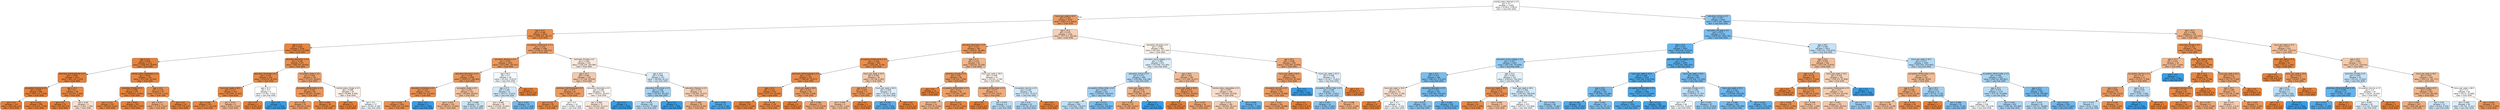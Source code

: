 digraph Tree {
node [shape=box, style="filled, rounded", color="black", fontname=helvetica] ;
edge [fontname=helvetica] ;
0 [label=<marital_status_Married &le; 0.5<br/>gini = 0.5<br/>samples = 11592<br/>value = [5796.0, 5796.0]<br/>class = Less than $50k>, fillcolor="#ffffff"] ;
1 [label=<hours_per_week &le; 42.5<br/>gini = 0.293<br/>samples = 5264<br/>value = [3824.413, 828.0]<br/>class = Over $50k>, fillcolor="#eb9c64"] ;
0 -> 1 [labeldistance=2.5, labelangle=45, headlabel="True"] ;
2 [label=<age &le; 34.5<br/>gini = 0.188<br/>samples = 4019<br/>value = [3096.903, 364.37]<br/>class = Over $50k>, fillcolor="#e89050"] ;
1 -> 2 ;
3 [label=<age &le; 27.5<br/>gini = 0.067<br/>samples = 2339<br/>value = [1897.673, 67.848]<br/>class = Over $50k>, fillcolor="#e68640"] ;
2 -> 3 ;
4 [label=<age &le; 22.5<br/>gini = 0.026<br/>samples = 1712<br/>value = [1409.344, 18.847]<br/>class = Over $50k>, fillcolor="#e5833c"] ;
3 -> 4 ;
5 [label=<workclass_Self-Employed &le; 0.5<br/>gini = 0.006<br/>samples = 1010<br/>value = [837.135, 2.513]<br/>class = Over $50k>, fillcolor="#e5813a"] ;
4 -> 5 ;
6 [label=<occupation_Service &le; 0.5<br/>gini = 0.003<br/>samples = 982<br/>value = [814.712, 1.256]<br/>class = Over $50k>, fillcolor="#e58139"] ;
5 -> 6 ;
7 [label=<gini = 0.0<br/>samples = 723<br/>value = [600.445, 0.0]<br/>class = Over $50k>, fillcolor="#e58139"] ;
6 -> 7 ;
8 [label=<gini = 0.012<br/>samples = 259<br/>value = [214.267, 1.256]<br/>class = Over $50k>, fillcolor="#e5823a"] ;
6 -> 8 ;
9 [label=<age &le; 21.5<br/>gini = 0.1<br/>samples = 28<br/>value = [22.423, 1.256]<br/>class = Over $50k>, fillcolor="#e68844"] ;
5 -> 9 ;
10 [label=<gini = 0.0<br/>samples = 25<br/>value = [20.762, 0.0]<br/>class = Over $50k>, fillcolor="#e58139"] ;
9 -> 10 ;
11 [label=<gini = 0.49<br/>samples = 3<br/>value = [1.661, 1.256]<br/>class = Over $50k>, fillcolor="#f9e0cf"] ;
9 -> 11 ;
12 [label=<marital_status_Separated &le; 0.5<br/>gini = 0.054<br/>samples = 702<br/>value = [572.209, 16.334]<br/>class = Over $50k>, fillcolor="#e6853f"] ;
4 -> 12 ;
13 [label=<workclass_Private &le; 0.5<br/>gini = 0.048<br/>samples = 672<br/>value = [548.955, 13.821]<br/>class = Over $50k>, fillcolor="#e6843e"] ;
12 -> 13 ;
14 [label=<gini = 0.112<br/>samples = 125<br/>value = [99.659, 6.282]<br/>class = Over $50k>, fillcolor="#e78945"] ;
13 -> 14 ;
15 [label=<gini = 0.032<br/>samples = 547<br/>value = [449.296, 7.539]<br/>class = Over $50k>, fillcolor="#e5833c"] ;
13 -> 15 ;
16 [label=<age &le; 24.5<br/>gini = 0.176<br/>samples = 30<br/>value = [23.254, 2.513]<br/>class = Over $50k>, fillcolor="#e88f4e"] ;
12 -> 16 ;
17 [label=<gini = 0.377<br/>samples = 11<br/>value = [7.474, 2.513]<br/>class = Over $50k>, fillcolor="#eeab7c"] ;
16 -> 17 ;
18 [label=<gini = 0.0<br/>samples = 19<br/>value = [15.779, 0.0]<br/>class = Over $50k>, fillcolor="#e58139"] ;
16 -> 18 ;
19 [label=<education_Bachelors &le; 0.5<br/>gini = 0.166<br/>samples = 627<br/>value = [488.329, 49.002]<br/>class = Over $50k>, fillcolor="#e88e4d"] ;
3 -> 19 ;
20 [label=<education_Doctorate &le; 0.5<br/>gini = 0.126<br/>samples = 525<br/>value = [416.076, 30.155]<br/>class = Over $50k>, fillcolor="#e78a47"] ;
19 -> 20 ;
21 [label=<hours_per_week &le; 40.5<br/>gini = 0.117<br/>samples = 520<br/>value = [413.585, 27.642]<br/>class = Over $50k>, fillcolor="#e78946"] ;
20 -> 21 ;
22 [label=<gini = 0.109<br/>samples = 511<br/>value = [407.771, 25.129]<br/>class = Over $50k>, fillcolor="#e78945"] ;
21 -> 22 ;
23 [label=<gini = 0.421<br/>samples = 9<br/>value = [5.813, 2.513]<br/>class = Over $50k>, fillcolor="#f0b78f"] ;
21 -> 23 ;
24 [label=<age &le; 31.5<br/>gini = 0.5<br/>samples = 5<br/>value = [2.491, 2.513]<br/>class = Less than $50k>, fillcolor="#fdfeff"] ;
20 -> 24 ;
25 [label=<gini = 0.0<br/>samples = 3<br/>value = [2.491, 0.0]<br/>class = Over $50k>, fillcolor="#e58139"] ;
24 -> 25 ;
26 [label=<gini = 0.0<br/>samples = 2<br/>value = [0.0, 2.513]<br/>class = Less than $50k>, fillcolor="#399de5"] ;
24 -> 26 ;
27 [label=<occupation_Sales &le; 0.5<br/>gini = 0.328<br/>samples = 102<br/>value = [72.253, 18.847]<br/>class = Over $50k>, fillcolor="#eca26d"] ;
19 -> 27 ;
28 [label=<occupation_White-Collar &le; 0.5<br/>gini = 0.239<br/>samples = 83<br/>value = [62.287, 10.052]<br/>class = Over $50k>, fillcolor="#e99559"] ;
27 -> 28 ;
29 [label=<gini = 0.304<br/>samples = 53<br/>value = [38.203, 8.795]<br/>class = Over $50k>, fillcolor="#eb9e67"] ;
28 -> 29 ;
30 [label=<gini = 0.094<br/>samples = 30<br/>value = [24.084, 1.256]<br/>class = Over $50k>, fillcolor="#e68843"] ;
28 -> 30 ;
31 [label=<marital_status_Single &le; 0.5<br/>gini = 0.498<br/>samples = 19<br/>value = [9.966, 8.795]<br/>class = Over $50k>, fillcolor="#fcf0e8"] ;
27 -> 31 ;
32 [label=<gini = 0.0<br/>samples = 2<br/>value = [1.661, 0.0]<br/>class = Over $50k>, fillcolor="#e58139"] ;
31 -> 32 ;
33 [label=<gini = 0.5<br/>samples = 17<br/>value = [8.305, 8.795]<br/>class = Less than $50k>, fillcolor="#f4fafe"] ;
31 -> 33 ;
34 [label=<occupation_Professional &le; 0.5<br/>gini = 0.318<br/>samples = 1680<br/>value = [1199.23, 296.522]<br/>class = Over $50k>, fillcolor="#eba06a"] ;
2 -> 34 ;
35 [label=<education_Masters &le; 0.5<br/>gini = 0.258<br/>samples = 1445<br/>value = [1072.995, 192.237]<br/>class = Over $50k>, fillcolor="#ea985c"] ;
34 -> 35 ;
36 [label=<education_Bachelors &le; 0.5<br/>gini = 0.238<br/>samples = 1399<br/>value = [1050.572, 168.364]<br/>class = Over $50k>, fillcolor="#e99559"] ;
35 -> 36 ;
37 [label=<education_Doctorate &le; 0.5<br/>gini = 0.197<br/>samples = 1247<br/>value = [956.726, 119.363]<br/>class = Over $50k>, fillcolor="#e89152"] ;
36 -> 37 ;
38 [label=<gini = 0.192<br/>samples = 1244<br/>value = [956.726, 115.593]<br/>class = Over $50k>, fillcolor="#e89051"] ;
37 -> 38 ;
39 [label=<gini = -0.0<br/>samples = 3<br/>value = [0.0, 3.769]<br/>class = Less than $50k>, fillcolor="#399de5"] ;
37 -> 39 ;
40 [label=<occupation_Sales &le; 0.5<br/>gini = 0.451<br/>samples = 152<br/>value = [93.846, 49.002]<br/>class = Over $50k>, fillcolor="#f3c3a0"] ;
36 -> 40 ;
41 [label=<gini = 0.425<br/>samples = 133<br/>value = [85.541, 37.693]<br/>class = Over $50k>, fillcolor="#f0b990"] ;
40 -> 41 ;
42 [label=<gini = 0.488<br/>samples = 19<br/>value = [8.305, 11.308]<br/>class = Less than $50k>, fillcolor="#cae5f8"] ;
40 -> 42 ;
43 [label=<age &le; 60.5<br/>gini = 0.5<br/>samples = 46<br/>value = [22.423, 23.873]<br/>class = Less than $50k>, fillcolor="#f3f9fd"] ;
35 -> 43 ;
44 [label=<age &le; 47.5<br/>gini = 0.491<br/>samples = 41<br/>value = [18.271, 23.873]<br/>class = Less than $50k>, fillcolor="#d1e8f9"] ;
43 -> 44 ;
45 [label=<gini = 0.496<br/>samples = 28<br/>value = [14.949, 12.564]<br/>class = Over $50k>, fillcolor="#fbebdf"] ;
44 -> 45 ;
46 [label=<gini = 0.351<br/>samples = 13<br/>value = [3.322, 11.308]<br/>class = Less than $50k>, fillcolor="#73baed"] ;
44 -> 46 ;
47 [label=<gini = 0.0<br/>samples = 5<br/>value = [4.152, 0.0]<br/>class = Over $50k>, fillcolor="#e58139"] ;
43 -> 47 ;
48 [label=<workclass_Private &le; 0.5<br/>gini = 0.495<br/>samples = 235<br/>value = [126.235, 104.285]<br/>class = Over $50k>, fillcolor="#fae9dd"] ;
34 -> 48 ;
49 [label=<age &le; 42.5<br/>gini = 0.462<br/>samples = 128<br/>value = [77.236, 43.976]<br/>class = Over $50k>, fillcolor="#f4c9aa"] ;
48 -> 49 ;
50 [label=<workclass_Self-Employed &le; 0.5<br/>gini = 0.275<br/>samples = 52<br/>value = [38.203, 7.539]<br/>class = Over $50k>, fillcolor="#ea9a60"] ;
49 -> 50 ;
51 [label=<gini = 0.131<br/>samples = 42<br/>value = [33.22, 2.513]<br/>class = Over $50k>, fillcolor="#e78b48"] ;
50 -> 51 ;
52 [label=<gini = 0.5<br/>samples = 10<br/>value = [4.983, 5.026]<br/>class = Less than $50k>, fillcolor="#fdfeff"] ;
50 -> 52 ;
53 [label=<education_Doctorate &le; 0.5<br/>gini = 0.499<br/>samples = 76<br/>value = [39.033, 36.437]<br/>class = Over $50k>, fillcolor="#fdf7f2"] ;
49 -> 53 ;
54 [label=<gini = 0.494<br/>samples = 72<br/>value = [39.033, 31.411]<br/>class = Over $50k>, fillcolor="#fae6d8"] ;
53 -> 54 ;
55 [label=<gini = 0.0<br/>samples = 4<br/>value = [0.0, 5.026]<br/>class = Less than $50k>, fillcolor="#399de5"] ;
53 -> 55 ;
56 [label=<age &le; 45.5<br/>gini = 0.495<br/>samples = 107<br/>value = [48.999, 60.31]<br/>class = Less than $50k>, fillcolor="#daedfa"] ;
48 -> 56 ;
57 [label=<education_Prof-school &le; 0.5<br/>gini = 0.458<br/>samples = 66<br/>value = [24.915, 45.232]<br/>class = Less than $50k>, fillcolor="#a6d3f3"] ;
56 -> 57 ;
58 [label=<gini = 0.479<br/>samples = 60<br/>value = [24.915, 37.693]<br/>class = Less than $50k>, fillcolor="#bcdef6"] ;
57 -> 58 ;
59 [label=<gini = 0.0<br/>samples = 6<br/>value = [0.0, 7.539]<br/>class = Less than $50k>, fillcolor="#399de5"] ;
57 -> 59 ;
60 [label=<education_Masters &le; 0.5<br/>gini = 0.474<br/>samples = 41<br/>value = [24.084, 15.077]<br/>class = Over $50k>, fillcolor="#f5d0b5"] ;
56 -> 60 ;
61 [label=<gini = 0.398<br/>samples = 35<br/>value = [23.254, 8.795]<br/>class = Over $50k>, fillcolor="#efb184"] ;
60 -> 61 ;
62 [label=<gini = 0.206<br/>samples = 6<br/>value = [0.83, 6.282]<br/>class = Less than $50k>, fillcolor="#53aae8"] ;
60 -> 62 ;
63 [label=<age &le; 29.5<br/>gini = 0.475<br/>samples = 1245<br/>value = [727.511, 463.63]<br/>class = Over $50k>, fillcolor="#f6d1b7"] ;
1 -> 63 ;
64 [label=<education_Bachelors &le; 0.5<br/>gini = 0.251<br/>samples = 362<br/>value = [269.91, 46.489]<br/>class = Over $50k>, fillcolor="#e9975b"] ;
63 -> 64 ;
65 [label=<occupation_Professional &le; 0.5<br/>gini = 0.168<br/>samples = 269<br/>value = [209.284, 21.36]<br/>class = Over $50k>, fillcolor="#e88e4d"] ;
64 -> 65 ;
66 [label=<workclass_Self-Employed &le; 0.5<br/>gini = 0.131<br/>samples = 251<br/>value = [198.487, 15.077]<br/>class = Over $50k>, fillcolor="#e78b48"] ;
65 -> 66 ;
67 [label=<age &le; 23.5<br/>gini = 0.101<br/>samples = 222<br/>value = [177.725, 10.052]<br/>class = Over $50k>, fillcolor="#e68844"] ;
66 -> 67 ;
68 [label=<gini = 0.032<br/>samples = 92<br/>value = [75.575, 1.256]<br/>class = Over $50k>, fillcolor="#e5833c"] ;
67 -> 68 ;
69 [label=<gini = 0.146<br/>samples = 130<br/>value = [102.15, 8.795]<br/>class = Over $50k>, fillcolor="#e78c4a"] ;
67 -> 69 ;
70 [label=<hours_per_week &le; 49.0<br/>gini = 0.314<br/>samples = 29<br/>value = [20.762, 5.026]<br/>class = Over $50k>, fillcolor="#eba069"] ;
66 -> 70 ;
71 [label=<gini = 0.0<br/>samples = 6<br/>value = [4.983, 0.0]<br/>class = Over $50k>, fillcolor="#e58139"] ;
70 -> 71 ;
72 [label=<gini = 0.366<br/>samples = 23<br/>value = [15.779, 5.026]<br/>class = Over $50k>, fillcolor="#eda978"] ;
70 -> 72 ;
73 [label=<hours_per_week &le; 54.5<br/>gini = 0.465<br/>samples = 18<br/>value = [10.796, 6.282]<br/>class = Over $50k>, fillcolor="#f4caac"] ;
65 -> 73 ;
74 [label=<age &le; 25.5<br/>gini = 0.267<br/>samples = 9<br/>value = [6.644, 1.256]<br/>class = Over $50k>, fillcolor="#ea995e"] ;
73 -> 74 ;
75 [label=<gini = 0.446<br/>samples = 4<br/>value = [2.491, 1.256]<br/>class = Over $50k>, fillcolor="#f2c19d"] ;
74 -> 75 ;
76 [label=<gini = 0.0<br/>samples = 5<br/>value = [4.152, 0.0]<br/>class = Over $50k>, fillcolor="#e58139"] ;
74 -> 76 ;
77 [label=<hours_per_week &le; 65.0<br/>gini = 0.495<br/>samples = 9<br/>value = [4.152, 5.026]<br/>class = Less than $50k>, fillcolor="#ddeefa"] ;
73 -> 77 ;
78 [label=<gini = 0.243<br/>samples = 5<br/>value = [0.83, 5.026]<br/>class = Less than $50k>, fillcolor="#5aade9"] ;
77 -> 78 ;
79 [label=<gini = -0.0<br/>samples = 4<br/>value = [3.322, 0.0]<br/>class = Over $50k>, fillcolor="#e58139"] ;
77 -> 79 ;
80 [label=<age &le; 27.5<br/>gini = 0.414<br/>samples = 93<br/>value = [60.626, 25.129]<br/>class = Over $50k>, fillcolor="#f0b58b"] ;
64 -> 80 ;
81 [label=<workclass_Private &le; 0.5<br/>gini = 0.26<br/>samples = 56<br/>value = [41.525, 7.539]<br/>class = Over $50k>, fillcolor="#ea985d"] ;
80 -> 81 ;
82 [label=<gini = 0.0<br/>samples = 12<br/>value = [9.966, 0.0]<br/>class = Over $50k>, fillcolor="#e58139"] ;
81 -> 82 ;
83 [label=<occupation_White-Collar &le; 0.5<br/>gini = 0.311<br/>samples = 44<br/>value = [31.559, 7.539]<br/>class = Over $50k>, fillcolor="#eb9f68"] ;
81 -> 83 ;
84 [label=<gini = 0.407<br/>samples = 24<br/>value = [15.779, 6.282]<br/>class = Over $50k>, fillcolor="#efb388"] ;
83 -> 84 ;
85 [label=<gini = 0.137<br/>samples = 20<br/>value = [15.779, 1.256]<br/>class = Over $50k>, fillcolor="#e78b49"] ;
83 -> 85 ;
86 [label=<hours_per_week &le; 49.0<br/>gini = 0.499<br/>samples = 37<br/>value = [19.101, 17.59]<br/>class = Over $50k>, fillcolor="#fdf5ef"] ;
80 -> 86 ;
87 [label=<occupation_White-Collar &le; 0.5<br/>gini = 0.377<br/>samples = 11<br/>value = [7.474, 2.513]<br/>class = Over $50k>, fillcolor="#eeab7c"] ;
86 -> 87 ;
88 [label=<gini = 0.0<br/>samples = 7<br/>value = [5.813, 0.0]<br/>class = Over $50k>, fillcolor="#e58139"] ;
87 -> 88 ;
89 [label=<gini = 0.479<br/>samples = 4<br/>value = [1.661, 2.513]<br/>class = Less than $50k>, fillcolor="#bcdef6"] ;
87 -> 89 ;
90 [label=<occupation_Service &le; 0.5<br/>gini = 0.492<br/>samples = 26<br/>value = [11.627, 15.077]<br/>class = Less than $50k>, fillcolor="#d2e9f9"] ;
86 -> 90 ;
91 [label=<gini = 0.47<br/>samples = 23<br/>value = [9.135, 15.077]<br/>class = Less than $50k>, fillcolor="#b1d8f5"] ;
90 -> 91 ;
92 [label=<gini = 0.0<br/>samples = 3<br/>value = [2.491, 0.0]<br/>class = Over $50k>, fillcolor="#e58139"] ;
90 -> 92 ;
93 [label=<education_HS-grad &le; 0.5<br/>gini = 0.499<br/>samples = 883<br/>value = [457.601, 417.141]<br/>class = Over $50k>, fillcolor="#fdf4ed"] ;
63 -> 93 ;
94 [label=<education_Some-college &le; 0.5<br/>gini = 0.496<br/>samples = 674<br/>value = [313.095, 373.165]<br/>class = Less than $50k>, fillcolor="#dfeffb"] ;
93 -> 94 ;
95 [label=<education_School &le; 0.5<br/>gini = 0.471<br/>samples = 490<br/>value = [195.996, 319.138]<br/>class = Less than $50k>, fillcolor="#b3d9f5"] ;
94 -> 95 ;
96 [label=<occupation_White-Collar &le; 0.5<br/>gini = 0.454<br/>samples = 441<br/>value = [163.607, 306.574]<br/>class = Less than $50k>, fillcolor="#a3d1f3"] ;
95 -> 96 ;
97 [label=<gini = 0.482<br/>samples = 290<br/>value = [122.082, 179.672]<br/>class = Less than $50k>, fillcolor="#c0e0f7"] ;
96 -> 97 ;
98 [label=<gini = 0.372<br/>samples = 151<br/>value = [41.525, 126.901]<br/>class = Less than $50k>, fillcolor="#7abdee"] ;
96 -> 98 ;
99 [label=<hours_per_week &le; 75.5<br/>gini = 0.403<br/>samples = 49<br/>value = [32.389, 12.564]<br/>class = Over $50k>, fillcolor="#efb286"] ;
95 -> 99 ;
100 [label=<gini = 0.361<br/>samples = 47<br/>value = [32.389, 10.052]<br/>class = Over $50k>, fillcolor="#eda876"] ;
99 -> 100 ;
101 [label=<gini = 0.0<br/>samples = 2<br/>value = [0.0, 2.513]<br/>class = Less than $50k>, fillcolor="#399de5"] ;
99 -> 101 ;
102 [label=<age &le; 38.5<br/>gini = 0.432<br/>samples = 184<br/>value = [117.099, 54.027]<br/>class = Over $50k>, fillcolor="#f1bb94"] ;
94 -> 102 ;
103 [label=<hours_per_week &le; 49.0<br/>gini = 0.257<br/>samples = 76<br/>value = [56.473, 10.052]<br/>class = Over $50k>, fillcolor="#ea975c"] ;
102 -> 103 ;
104 [label=<gini = 0.0<br/>samples = 26<br/>value = [21.593, 0.0]<br/>class = Over $50k>, fillcolor="#e58139"] ;
103 -> 104 ;
105 [label=<gini = 0.347<br/>samples = 50<br/>value = [34.881, 10.052]<br/>class = Over $50k>, fillcolor="#eca572"] ;
103 -> 105 ;
106 [label=<marital_status_Separated &le; 0.5<br/>gini = 0.487<br/>samples = 108<br/>value = [60.626, 43.976]<br/>class = Over $50k>, fillcolor="#f8dcc9"] ;
102 -> 106 ;
107 [label=<gini = 0.472<br/>samples = 100<br/>value = [58.965, 36.437]<br/>class = Over $50k>, fillcolor="#f5cfb3"] ;
106 -> 107 ;
108 [label=<gini = 0.296<br/>samples = 8<br/>value = [1.661, 7.539]<br/>class = Less than $50k>, fillcolor="#65b3eb"] ;
106 -> 108 ;
109 [label=<age &le; 56.5<br/>gini = 0.358<br/>samples = 209<br/>value = [144.506, 43.976]<br/>class = Over $50k>, fillcolor="#eda775"] ;
93 -> 109 ;
110 [label=<hours_per_week &le; 94.5<br/>gini = 0.302<br/>samples = 184<br/>value = [132.879, 30.155]<br/>class = Over $50k>, fillcolor="#eb9e66"] ;
109 -> 110 ;
111 [label=<occupation_Service &le; 0.5<br/>gini = 0.293<br/>samples = 183<br/>value = [132.879, 28.898]<br/>class = Over $50k>, fillcolor="#eb9c64"] ;
110 -> 111 ;
112 [label=<gini = 0.322<br/>samples = 161<br/>value = [114.608, 28.898]<br/>class = Over $50k>, fillcolor="#eca16b"] ;
111 -> 112 ;
113 [label=<gini = 0.0<br/>samples = 22<br/>value = [18.271, 0.0]<br/>class = Over $50k>, fillcolor="#e58139"] ;
111 -> 113 ;
114 [label=<gini = 0.0<br/>samples = 1<br/>value = [0.0, 1.256]<br/>class = Less than $50k>, fillcolor="#399de5"] ;
110 -> 114 ;
115 [label=<hours_per_week &le; 62.5<br/>gini = 0.496<br/>samples = 25<br/>value = [11.627, 13.821]<br/>class = Less than $50k>, fillcolor="#e0effb"] ;
109 -> 115 ;
116 [label=<occupation_White-Collar &le; 0.5<br/>gini = 0.469<br/>samples = 21<br/>value = [8.305, 13.821]<br/>class = Less than $50k>, fillcolor="#b0d8f5"] ;
115 -> 116 ;
117 [label=<gini = 0.407<br/>samples = 16<br/>value = [4.983, 12.564]<br/>class = Less than $50k>, fillcolor="#88c4ef"] ;
116 -> 117 ;
118 [label=<gini = 0.398<br/>samples = 5<br/>value = [3.322, 1.256]<br/>class = Over $50k>, fillcolor="#efb184"] ;
116 -> 118 ;
119 [label=<gini = 0.0<br/>samples = 4<br/>value = [3.322, 0.0]<br/>class = Over $50k>, fillcolor="#e58139"] ;
115 -> 119 ;
120 [label=<education_School &le; 0.5<br/>gini = 0.407<br/>samples = 6328<br/>value = [1971.587, 4968.0]<br/>class = Less than $50k>, fillcolor="#88c4ef"] ;
0 -> 120 [labeldistance=2.5, labelangle=-45, headlabel="False"] ;
121 [label=<education_HS-grad &le; 0.5<br/>gini = 0.375<br/>samples = 5778<br/>value = [1609.492, 4824.765]<br/>class = Less than $50k>, fillcolor="#7bbeee"] ;
120 -> 121 ;
122 [label=<age &le; 35.5<br/>gini = 0.297<br/>samples = 3955<br/>value = [826.339, 3719.09]<br/>class = Less than $50k>, fillcolor="#65b3eb"] ;
121 -> 122 ;
123 [label=<education_Some-college &le; 0.5<br/>gini = 0.431<br/>samples = 1021<br/>value = [347.145, 757.639]<br/>class = Less than $50k>, fillcolor="#94caf1"] ;
122 -> 123 ;
124 [label=<age &le; 25.5<br/>gini = 0.372<br/>samples = 684<br/>value = [188.522, 574.197]<br/>class = Less than $50k>, fillcolor="#7abdee"] ;
123 -> 124 ;
125 [label=<hours_per_week &le; 34.0<br/>gini = 0.49<br/>samples = 42<br/>value = [23.254, 17.59]<br/>class = Over $50k>, fillcolor="#f9e0cf"] ;
124 -> 125 ;
126 [label=<gini = 0.0<br/>samples = 8<br/>value = [6.644, 0.0]<br/>class = Over $50k>, fillcolor="#e58139"] ;
125 -> 126 ;
127 [label=<gini = 0.5<br/>samples = 34<br/>value = [16.61, 17.59]<br/>class = Less than $50k>, fillcolor="#f4fafe"] ;
125 -> 127 ;
128 [label=<education_Bachelors &le; 0.5<br/>gini = 0.353<br/>samples = 642<br/>value = [165.268, 556.607]<br/>class = Less than $50k>, fillcolor="#74baed"] ;
124 -> 128 ;
129 [label=<gini = 0.415<br/>samples = 287<br/>value = [92.185, 221.135]<br/>class = Less than $50k>, fillcolor="#8cc6f0"] ;
128 -> 129 ;
130 [label=<gini = 0.294<br/>samples = 355<br/>value = [73.083, 335.472]<br/>class = Less than $50k>, fillcolor="#64b2eb"] ;
128 -> 130 ;
131 [label=<age &le; 23.5<br/>gini = 0.497<br/>samples = 337<br/>value = [158.624, 183.442]<br/>class = Less than $50k>, fillcolor="#e4f2fb"] ;
123 -> 131 ;
132 [label=<hours_per_week &le; 46.5<br/>gini = 0.213<br/>samples = 24<br/>value = [18.271, 2.513]<br/>class = Over $50k>, fillcolor="#e99254"] ;
131 -> 132 ;
133 [label=<gini = 0.137<br/>samples = 20<br/>value = [15.779, 1.256]<br/>class = Over $50k>, fillcolor="#e78b49"] ;
132 -> 133 ;
134 [label=<gini = 0.446<br/>samples = 4<br/>value = [2.491, 1.256]<br/>class = Over $50k>, fillcolor="#f2c19d"] ;
132 -> 134 ;
135 [label=<hours_per_week &le; 49.0<br/>gini = 0.492<br/>samples = 313<br/>value = [140.353, 180.929]<br/>class = Less than $50k>, fillcolor="#d3e9f9"] ;
131 -> 135 ;
136 [label=<gini = 0.5<br/>samples = 215<br/>value = [105.472, 110.568]<br/>class = Less than $50k>, fillcolor="#f6fafe"] ;
135 -> 136 ;
137 [label=<gini = 0.443<br/>samples = 98<br/>value = [34.881, 70.361]<br/>class = Less than $50k>, fillcolor="#9bcef2"] ;
135 -> 137 ;
138 [label=<education_Some-college &le; 0.5<br/>gini = 0.24<br/>samples = 2934<br/>value = [479.194, 2961.451]<br/>class = Less than $50k>, fillcolor="#59ade9"] ;
122 -> 138 ;
139 [label=<hours_per_week &le; 31.0<br/>gini = 0.188<br/>samples = 2103<br/>value = [263.266, 2244.018]<br/>class = Less than $50k>, fillcolor="#50a8e8"] ;
138 -> 139 ;
140 [label=<age &le; 44.5<br/>gini = 0.359<br/>samples = 155<br/>value = [40.694, 133.184]<br/>class = Less than $50k>, fillcolor="#75bbed"] ;
139 -> 140 ;
141 [label=<gini = 0.192<br/>samples = 39<br/>value = [4.983, 41.463]<br/>class = Less than $50k>, fillcolor="#51a9e8"] ;
140 -> 141 ;
142 [label=<gini = 0.403<br/>samples = 116<br/>value = [35.711, 91.721]<br/>class = Less than $50k>, fillcolor="#86c3ef"] ;
140 -> 142 ;
143 [label=<occupation_White-Collar &le; 0.5<br/>gini = 0.173<br/>samples = 1948<br/>value = [222.572, 2110.835]<br/>class = Less than $50k>, fillcolor="#4ea7e8"] ;
139 -> 143 ;
144 [label=<gini = 0.205<br/>samples = 1253<br/>value = [171.912, 1314.246]<br/>class = Less than $50k>, fillcolor="#53aae8"] ;
143 -> 144 ;
145 [label=<gini = 0.112<br/>samples = 695<br/>value = [50.66, 796.589]<br/>class = Less than $50k>, fillcolor="#46a3e7"] ;
143 -> 145 ;
146 [label=<hours_per_week &le; 35.5<br/>gini = 0.356<br/>samples = 831<br/>value = [215.928, 717.432]<br/>class = Less than $50k>, fillcolor="#75baed"] ;
138 -> 146 ;
147 [label=<workclass_Private &le; 0.5<br/>gini = 0.481<br/>samples = 93<br/>value = [39.033, 57.797]<br/>class = Less than $50k>, fillcolor="#bfdff7"] ;
146 -> 147 ;
148 [label=<gini = 0.5<br/>samples = 46<br/>value = [22.423, 23.873]<br/>class = Less than $50k>, fillcolor="#f3f9fd"] ;
147 -> 148 ;
149 [label=<gini = 0.441<br/>samples = 47<br/>value = [16.61, 33.924]<br/>class = Less than $50k>, fillcolor="#9acdf2"] ;
147 -> 149 ;
150 [label=<hours_per_week &le; 43.5<br/>gini = 0.333<br/>samples = 738<br/>value = [176.895, 659.636]<br/>class = Less than $50k>, fillcolor="#6eb7ec"] ;
146 -> 150 ;
151 [label=<gini = 0.366<br/>samples = 401<br/>value = [107.964, 340.498]<br/>class = Less than $50k>, fillcolor="#78bced"] ;
150 -> 151 ;
152 [label=<gini = 0.292<br/>samples = 337<br/>value = [68.931, 319.138]<br/>class = Less than $50k>, fillcolor="#64b2eb"] ;
150 -> 152 ;
153 [label=<age &le; 29.5<br/>gini = 0.485<br/>samples = 1823<br/>value = [783.153, 1105.675]<br/>class = Less than $50k>, fillcolor="#c5e2f7"] ;
121 -> 153 ;
154 [label=<age &le; 24.5<br/>gini = 0.439<br/>samples = 240<br/>value = [151.149, 72.874]<br/>class = Over $50k>, fillcolor="#f2be98"] ;
153 -> 154 ;
155 [label=<age &le; 21.5<br/>gini = 0.179<br/>samples = 59<br/>value = [45.677, 5.026]<br/>class = Over $50k>, fillcolor="#e88f4f"] ;
154 -> 155 ;
156 [label=<gini = 0.0<br/>samples = 18<br/>value = [14.949, 0.0]<br/>class = Over $50k>, fillcolor="#e58139"] ;
155 -> 156 ;
157 [label=<occupation_Service &le; 0.5<br/>gini = 0.242<br/>samples = 41<br/>value = [30.728, 5.026]<br/>class = Over $50k>, fillcolor="#e99659"] ;
155 -> 157 ;
158 [label=<gini = 0.208<br/>samples = 37<br/>value = [28.237, 3.769]<br/>class = Over $50k>, fillcolor="#e89253"] ;
157 -> 158 ;
159 [label=<gini = 0.446<br/>samples = 4<br/>value = [2.491, 1.256]<br/>class = Over $50k>, fillcolor="#f2c19d"] ;
157 -> 159 ;
160 [label=<hours_per_week &le; 76.0<br/>gini = 0.476<br/>samples = 181<br/>value = [105.472, 67.848]<br/>class = Over $50k>, fillcolor="#f6d2b8"] ;
154 -> 160 ;
161 [label=<occupation_Professional &le; 0.5<br/>gini = 0.47<br/>samples = 178<br/>value = [105.472, 64.079]<br/>class = Over $50k>, fillcolor="#f5ceb1"] ;
160 -> 161 ;
162 [label=<gini = 0.463<br/>samples = 171<br/>value = [102.981, 59.053]<br/>class = Over $50k>, fillcolor="#f4c9ab"] ;
161 -> 162 ;
163 [label=<gini = 0.443<br/>samples = 7<br/>value = [2.491, 5.026]<br/>class = Less than $50k>, fillcolor="#9bcef2"] ;
161 -> 163 ;
164 [label=<gini = 0.0<br/>samples = 3<br/>value = [0.0, 3.769]<br/>class = Less than $50k>, fillcolor="#399de5"] ;
160 -> 164 ;
165 [label=<hours_per_week &le; 34.5<br/>gini = 0.471<br/>samples = 1583<br/>value = [632.004, 1032.801]<br/>class = Less than $50k>, fillcolor="#b2d9f5"] ;
153 -> 165 ;
166 [label=<occupation_White-Collar &le; 0.5<br/>gini = 0.433<br/>samples = 132<br/>value = [83.88, 38.95]<br/>class = Over $50k>, fillcolor="#f1bc95"] ;
165 -> 166 ;
167 [label=<age &le; 57.5<br/>gini = 0.346<br/>samples = 107<br/>value = [74.744, 21.36]<br/>class = Over $50k>, fillcolor="#eca572"] ;
166 -> 167 ;
168 [label=<gini = 0.439<br/>samples = 58<br/>value = [36.542, 17.59]<br/>class = Over $50k>, fillcolor="#f2be98"] ;
167 -> 168 ;
169 [label=<gini = 0.163<br/>samples = 49<br/>value = [38.203, 3.769]<br/>class = Over $50k>, fillcolor="#e88d4d"] ;
167 -> 169 ;
170 [label=<age &le; 39.5<br/>gini = 0.45<br/>samples = 25<br/>value = [9.135, 17.59]<br/>class = Less than $50k>, fillcolor="#a0d0f3"] ;
166 -> 170 ;
171 [label=<gini = 0.0<br/>samples = 3<br/>value = [2.491, 0.0]<br/>class = Over $50k>, fillcolor="#e58139"] ;
170 -> 171 ;
172 [label=<gini = 0.398<br/>samples = 22<br/>value = [6.644, 17.59]<br/>class = Less than $50k>, fillcolor="#84c2ef"] ;
170 -> 172 ;
173 [label=<occupation_White-Collar &le; 0.5<br/>gini = 0.458<br/>samples = 1451<br/>value = [548.124, 993.851]<br/>class = Less than $50k>, fillcolor="#a6d3f3"] ;
165 -> 173 ;
174 [label=<age &le; 35.5<br/>gini = 0.474<br/>samples = 1170<br/>value = [473.38, 753.869]<br/>class = Less than $50k>, fillcolor="#b5dbf5"] ;
173 -> 174 ;
175 [label=<gini = 0.5<br/>samples = 238<br/>value = [117.099, 121.876]<br/>class = Less than $50k>, fillcolor="#f7fbfe"] ;
174 -> 175 ;
176 [label=<gini = 0.461<br/>samples = 932<br/>value = [356.281, 631.994]<br/>class = Less than $50k>, fillcolor="#a9d4f4"] ;
174 -> 176 ;
177 [label=<age &le; 35.5<br/>gini = 0.362<br/>samples = 281<br/>value = [74.744, 239.982]<br/>class = Less than $50k>, fillcolor="#77bced"] ;
173 -> 177 ;
178 [label=<gini = 0.475<br/>samples = 45<br/>value = [18.271, 28.898]<br/>class = Less than $50k>, fillcolor="#b6dbf5"] ;
177 -> 178 ;
179 [label=<gini = 0.333<br/>samples = 236<br/>value = [56.473, 211.083]<br/>class = Less than $50k>, fillcolor="#6eb7ec"] ;
177 -> 179 ;
180 [label=<age &le; 36.5<br/>gini = 0.406<br/>samples = 550<br/>value = [362.094, 143.235]<br/>class = Over $50k>, fillcolor="#efb387"] ;
120 -> 180 ;
181 [label=<workclass_Private &le; 0.5<br/>gini = 0.191<br/>samples = 136<br/>value = [104.642, 12.564]<br/>class = Over $50k>, fillcolor="#e89051"] ;
180 -> 181 ;
182 [label=<age &le; 35.5<br/>gini = 0.421<br/>samples = 18<br/>value = [11.627, 5.026]<br/>class = Over $50k>, fillcolor="#f0b78f"] ;
181 -> 182 ;
183 [label=<occupation_Service &le; 0.5<br/>gini = 0.37<br/>samples = 17<br/>value = [11.627, 3.769]<br/>class = Over $50k>, fillcolor="#edaa79"] ;
182 -> 183 ;
184 [label=<age &le; 20.0<br/>gini = 0.306<br/>samples = 15<br/>value = [10.796, 2.513]<br/>class = Over $50k>, fillcolor="#eb9e67"] ;
183 -> 184 ;
185 [label=<gini = 0.479<br/>samples = 2<br/>value = [0.83, 1.256]<br/>class = Less than $50k>, fillcolor="#bcdef6"] ;
184 -> 185 ;
186 [label=<gini = 0.199<br/>samples = 13<br/>value = [9.966, 1.256]<br/>class = Over $50k>, fillcolor="#e89152"] ;
184 -> 186 ;
187 [label=<age &le; 32.0<br/>gini = 0.479<br/>samples = 2<br/>value = [0.83, 1.256]<br/>class = Less than $50k>, fillcolor="#bcdef6"] ;
183 -> 187 ;
188 [label=<gini = 0.0<br/>samples = 1<br/>value = [0.0, 1.256]<br/>class = Less than $50k>, fillcolor="#399de5"] ;
187 -> 188 ;
189 [label=<gini = 0.0<br/>samples = 1<br/>value = [0.83, 0.0]<br/>class = Over $50k>, fillcolor="#e58139"] ;
187 -> 189 ;
190 [label=<gini = -0.0<br/>samples = 1<br/>value = [0.0, 1.256]<br/>class = Less than $50k>, fillcolor="#399de5"] ;
182 -> 190 ;
191 [label=<hours_per_week &le; 44.0<br/>gini = 0.139<br/>samples = 118<br/>value = [93.015, 7.539]<br/>class = Over $50k>, fillcolor="#e78b49"] ;
181 -> 191 ;
192 [label=<age &le; 31.5<br/>gini = 0.089<br/>samples = 96<br/>value = [77.236, 3.769]<br/>class = Over $50k>, fillcolor="#e68743"] ;
191 -> 192 ;
193 [label=<occupation_Service &le; 0.5<br/>gini = 0.129<br/>samples = 64<br/>value = [50.66, 3.769]<br/>class = Over $50k>, fillcolor="#e78a48"] ;
192 -> 193 ;
194 [label=<gini = 0.097<br/>samples = 58<br/>value = [46.508, 2.513]<br/>class = Over $50k>, fillcolor="#e68844"] ;
193 -> 194 ;
195 [label=<gini = 0.357<br/>samples = 6<br/>value = [4.152, 1.256]<br/>class = Over $50k>, fillcolor="#eda775"] ;
193 -> 195 ;
196 [label=<gini = 0.0<br/>samples = 32<br/>value = [26.576, 0.0]<br/>class = Over $50k>, fillcolor="#e58139"] ;
192 -> 196 ;
197 [label=<hours_per_week &le; 62.5<br/>gini = 0.311<br/>samples = 22<br/>value = [15.779, 3.769]<br/>class = Over $50k>, fillcolor="#eb9f68"] ;
191 -> 197 ;
198 [label=<age &le; 29.0<br/>gini = 0.384<br/>samples = 16<br/>value = [10.796, 3.769]<br/>class = Over $50k>, fillcolor="#eead7e"] ;
197 -> 198 ;
199 [label=<gini = 0.47<br/>samples = 7<br/>value = [4.152, 2.513]<br/>class = Over $50k>, fillcolor="#f5cdb1"] ;
198 -> 199 ;
200 [label=<gini = 0.267<br/>samples = 9<br/>value = [6.644, 1.256]<br/>class = Over $50k>, fillcolor="#ea995e"] ;
198 -> 200 ;
201 [label=<gini = 0.0<br/>samples = 6<br/>value = [4.983, 0.0]<br/>class = Over $50k>, fillcolor="#e58139"] ;
197 -> 201 ;
202 [label=<hours_per_week &le; 27.5<br/>gini = 0.447<br/>samples = 414<br/>value = [257.452, 130.671]<br/>class = Over $50k>, fillcolor="#f2c19d"] ;
180 -> 202 ;
203 [label=<hours_per_week &le; 21.5<br/>gini = 0.07<br/>samples = 41<br/>value = [33.22, 1.256]<br/>class = Over $50k>, fillcolor="#e68640"] ;
202 -> 203 ;
204 [label=<gini = 0.0<br/>samples = 32<br/>value = [26.576, 0.0]<br/>class = Over $50k>, fillcolor="#e58139"] ;
203 -> 204 ;
205 [label=<hours_per_week &le; 23.0<br/>gini = 0.267<br/>samples = 9<br/>value = [6.644, 1.256]<br/>class = Over $50k>, fillcolor="#ea995e"] ;
203 -> 205 ;
206 [label=<age &le; 61.0<br/>gini = 0.479<br/>samples = 2<br/>value = [0.83, 1.256]<br/>class = Less than $50k>, fillcolor="#bcdef6"] ;
205 -> 206 ;
207 [label=<gini = 0.0<br/>samples = 1<br/>value = [0.83, 0.0]<br/>class = Over $50k>, fillcolor="#e58139"] ;
206 -> 207 ;
208 [label=<gini = 0.0<br/>samples = 1<br/>value = [0.0, 1.256]<br/>class = Less than $50k>, fillcolor="#399de5"] ;
206 -> 208 ;
209 [label=<gini = 0.0<br/>samples = 7<br/>value = [5.813, 0.0]<br/>class = Over $50k>, fillcolor="#e58139"] ;
205 -> 209 ;
210 [label=<age &le; 40.5<br/>gini = 0.464<br/>samples = 373<br/>value = [224.233, 129.414]<br/>class = Over $50k>, fillcolor="#f4caab"] ;
202 -> 210 ;
211 [label=<workclass_Private &le; 0.5<br/>gini = 0.483<br/>samples = 45<br/>value = [19.101, 27.642]<br/>class = Less than $50k>, fillcolor="#c2e1f7"] ;
210 -> 211 ;
212 [label=<workclass_Other/Unknown &le; 0.5<br/>gini = 0.296<br/>samples = 12<br/>value = [2.491, 11.308]<br/>class = Less than $50k>, fillcolor="#65b3eb"] ;
211 -> 212 ;
213 [label=<gini = 0.223<br/>samples = 11<br/>value = [1.661, 11.308]<br/>class = Less than $50k>, fillcolor="#56abe9"] ;
212 -> 213 ;
214 [label=<gini = -0.0<br/>samples = 1<br/>value = [0.83, 0.0]<br/>class = Over $50k>, fillcolor="#e58139"] ;
212 -> 214 ;
215 [label=<occupation_Service &le; 0.5<br/>gini = 0.5<br/>samples = 33<br/>value = [16.61, 16.334]<br/>class = Over $50k>, fillcolor="#fffdfc"] ;
211 -> 215 ;
216 [label=<gini = 0.497<br/>samples = 30<br/>value = [14.118, 16.334]<br/>class = Less than $50k>, fillcolor="#e4f2fb"] ;
215 -> 216 ;
217 [label=<gini = 0.0<br/>samples = 3<br/>value = [2.491, 0.0]<br/>class = Over $50k>, fillcolor="#e58139"] ;
215 -> 217 ;
218 [label=<hours_per_week &le; 49.5<br/>gini = 0.443<br/>samples = 328<br/>value = [205.131, 101.772]<br/>class = Over $50k>, fillcolor="#f2c09b"] ;
210 -> 218 ;
219 [label=<occupation_Sales &le; 0.5<br/>gini = 0.409<br/>samples = 262<br/>value = [171.912, 69.105]<br/>class = Over $50k>, fillcolor="#efb489"] ;
218 -> 219 ;
220 [label=<gini = 0.392<br/>samples = 247<br/>value = [165.268, 60.31]<br/>class = Over $50k>, fillcolor="#eeaf81"] ;
219 -> 220 ;
221 [label=<gini = 0.49<br/>samples = 15<br/>value = [6.644, 8.795]<br/>class = Less than $50k>, fillcolor="#cfe7f9"] ;
219 -> 221 ;
222 [label=<hours_per_week &le; 68.5<br/>gini = 0.5<br/>samples = 66<br/>value = [33.22, 32.668]<br/>class = Over $50k>, fillcolor="#fffdfc"] ;
218 -> 222 ;
223 [label=<gini = 0.495<br/>samples = 56<br/>value = [25.745, 31.411]<br/>class = Less than $50k>, fillcolor="#dbedfa"] ;
222 -> 223 ;
224 [label=<gini = 0.246<br/>samples = 10<br/>value = [7.474, 1.256]<br/>class = Over $50k>, fillcolor="#e9965a"] ;
222 -> 224 ;
}